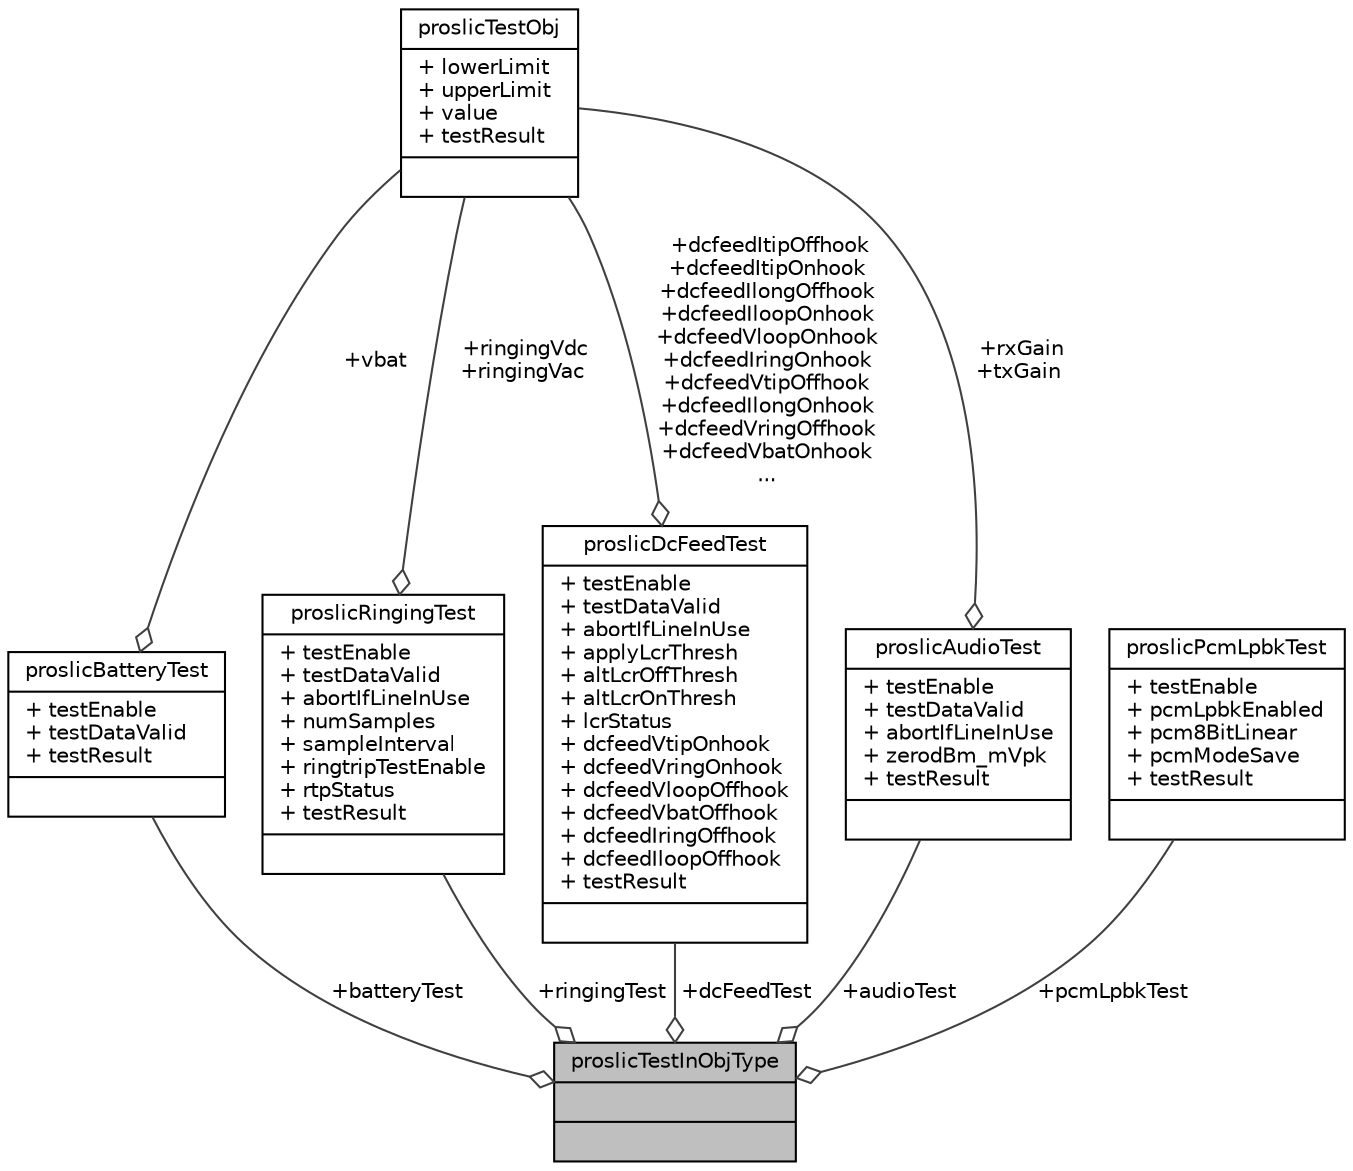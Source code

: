 digraph "proslicTestInObjType"
{
  edge [fontname="Helvetica",fontsize="10",labelfontname="Helvetica",labelfontsize="10"];
  node [fontname="Helvetica",fontsize="10",shape=record];
  Node1 [label="{proslicTestInObjType\n||}",height=0.2,width=0.4,color="black", fillcolor="grey75", style="filled", fontcolor="black"];
  Node2 -> Node1 [color="grey25",fontsize="10",style="solid",label=" +batteryTest" ,arrowhead="odiamond",fontname="Helvetica"];
  Node2 [label="{proslicBatteryTest\n|+ testEnable\l+ testDataValid\l+ testResult\l|}",height=0.2,width=0.4,color="black", fillcolor="white", style="filled",URL="$structproslic_battery_test.html"];
  Node3 -> Node2 [color="grey25",fontsize="10",style="solid",label=" +vbat" ,arrowhead="odiamond",fontname="Helvetica"];
  Node3 [label="{proslicTestObj\n|+ lowerLimit\l+ upperLimit\l+ value\l+ testResult\l|}",height=0.2,width=0.4,color="black", fillcolor="white", style="filled",URL="$structproslic_test_obj.html"];
  Node4 -> Node1 [color="grey25",fontsize="10",style="solid",label=" +pcmLpbkTest" ,arrowhead="odiamond",fontname="Helvetica"];
  Node4 [label="{proslicPcmLpbkTest\n|+ testEnable\l+ pcmLpbkEnabled\l+ pcm8BitLinear\l+ pcmModeSave\l+ testResult\l|}",height=0.2,width=0.4,color="black", fillcolor="white", style="filled",URL="$structproslic_pcm_lpbk_test.html"];
  Node5 -> Node1 [color="grey25",fontsize="10",style="solid",label=" +ringingTest" ,arrowhead="odiamond",fontname="Helvetica"];
  Node5 [label="{proslicRingingTest\n|+ testEnable\l+ testDataValid\l+ abortIfLineInUse\l+ numSamples\l+ sampleInterval\l+ ringtripTestEnable\l+ rtpStatus\l+ testResult\l|}",height=0.2,width=0.4,color="black", fillcolor="white", style="filled",URL="$structproslic_ringing_test.html"];
  Node3 -> Node5 [color="grey25",fontsize="10",style="solid",label=" +ringingVdc\n+ringingVac" ,arrowhead="odiamond",fontname="Helvetica"];
  Node6 -> Node1 [color="grey25",fontsize="10",style="solid",label=" +dcFeedTest" ,arrowhead="odiamond",fontname="Helvetica"];
  Node6 [label="{proslicDcFeedTest\n|+ testEnable\l+ testDataValid\l+ abortIfLineInUse\l+ applyLcrThresh\l+ altLcrOffThresh\l+ altLcrOnThresh\l+ lcrStatus\l+ dcfeedVtipOnhook\l+ dcfeedVringOnhook\l+ dcfeedVloopOffhook\l+ dcfeedVbatOffhook\l+ dcfeedIringOffhook\l+ dcfeedIloopOffhook\l+ testResult\l|}",height=0.2,width=0.4,color="black", fillcolor="white", style="filled",URL="$structproslic_dc_feed_test.html"];
  Node3 -> Node6 [color="grey25",fontsize="10",style="solid",label=" +dcfeedItipOffhook\n+dcfeedItipOnhook\n+dcfeedIlongOffhook\n+dcfeedIloopOnhook\n+dcfeedVloopOnhook\n+dcfeedIringOnhook\n+dcfeedVtipOffhook\n+dcfeedIlongOnhook\n+dcfeedVringOffhook\n+dcfeedVbatOnhook\n..." ,arrowhead="odiamond",fontname="Helvetica"];
  Node7 -> Node1 [color="grey25",fontsize="10",style="solid",label=" +audioTest" ,arrowhead="odiamond",fontname="Helvetica"];
  Node7 [label="{proslicAudioTest\n|+ testEnable\l+ testDataValid\l+ abortIfLineInUse\l+ zerodBm_mVpk\l+ testResult\l|}",height=0.2,width=0.4,color="black", fillcolor="white", style="filled",URL="$structproslic_audio_test.html"];
  Node3 -> Node7 [color="grey25",fontsize="10",style="solid",label=" +rxGain\n+txGain" ,arrowhead="odiamond",fontname="Helvetica"];
}
